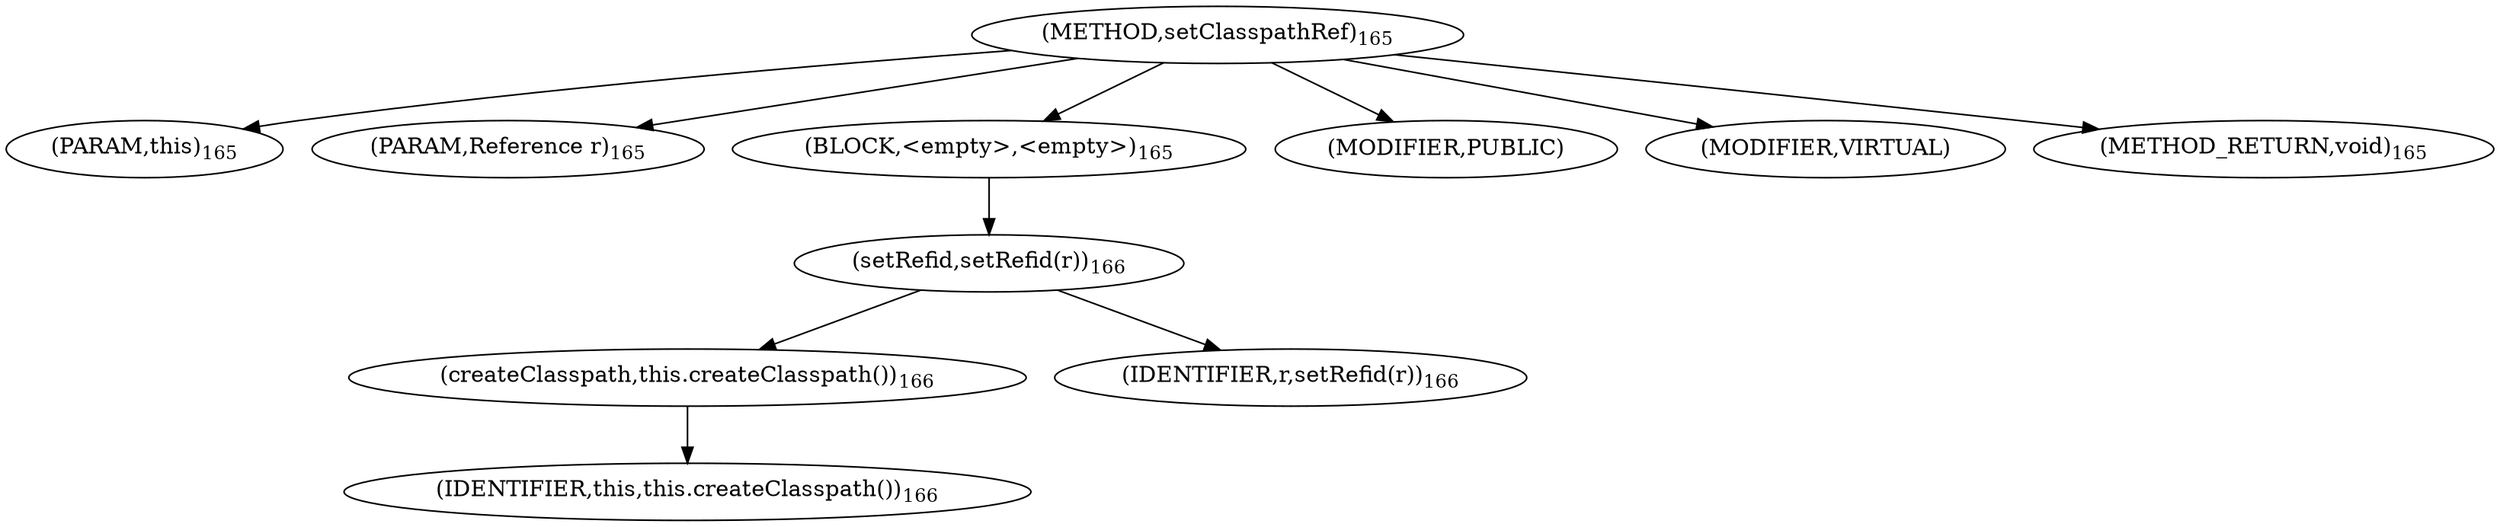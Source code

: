 digraph "setClasspathRef" {  
"248" [label = <(METHOD,setClasspathRef)<SUB>165</SUB>> ]
"14" [label = <(PARAM,this)<SUB>165</SUB>> ]
"249" [label = <(PARAM,Reference r)<SUB>165</SUB>> ]
"250" [label = <(BLOCK,&lt;empty&gt;,&lt;empty&gt;)<SUB>165</SUB>> ]
"251" [label = <(setRefid,setRefid(r))<SUB>166</SUB>> ]
"252" [label = <(createClasspath,this.createClasspath())<SUB>166</SUB>> ]
"13" [label = <(IDENTIFIER,this,this.createClasspath())<SUB>166</SUB>> ]
"253" [label = <(IDENTIFIER,r,setRefid(r))<SUB>166</SUB>> ]
"254" [label = <(MODIFIER,PUBLIC)> ]
"255" [label = <(MODIFIER,VIRTUAL)> ]
"256" [label = <(METHOD_RETURN,void)<SUB>165</SUB>> ]
  "248" -> "14" 
  "248" -> "249" 
  "248" -> "250" 
  "248" -> "254" 
  "248" -> "255" 
  "248" -> "256" 
  "250" -> "251" 
  "251" -> "252" 
  "251" -> "253" 
  "252" -> "13" 
}

